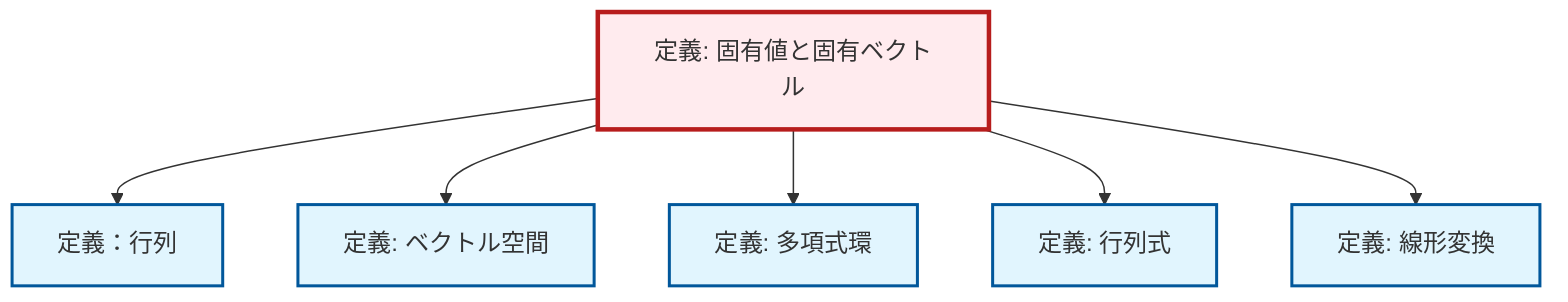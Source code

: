 graph TD
    classDef definition fill:#e1f5fe,stroke:#01579b,stroke-width:2px
    classDef theorem fill:#f3e5f5,stroke:#4a148c,stroke-width:2px
    classDef axiom fill:#fff3e0,stroke:#e65100,stroke-width:2px
    classDef example fill:#e8f5e9,stroke:#1b5e20,stroke-width:2px
    classDef current fill:#ffebee,stroke:#b71c1c,stroke-width:3px
    def-determinant["定義: 行列式"]:::definition
    def-vector-space["定義: ベクトル空間"]:::definition
    def-linear-transformation["定義: 線形変換"]:::definition
    def-matrix["定義：行列"]:::definition
    def-eigenvalue-eigenvector["定義: 固有値と固有ベクトル"]:::definition
    def-polynomial-ring["定義: 多項式環"]:::definition
    def-eigenvalue-eigenvector --> def-matrix
    def-eigenvalue-eigenvector --> def-vector-space
    def-eigenvalue-eigenvector --> def-polynomial-ring
    def-eigenvalue-eigenvector --> def-determinant
    def-eigenvalue-eigenvector --> def-linear-transformation
    class def-eigenvalue-eigenvector current